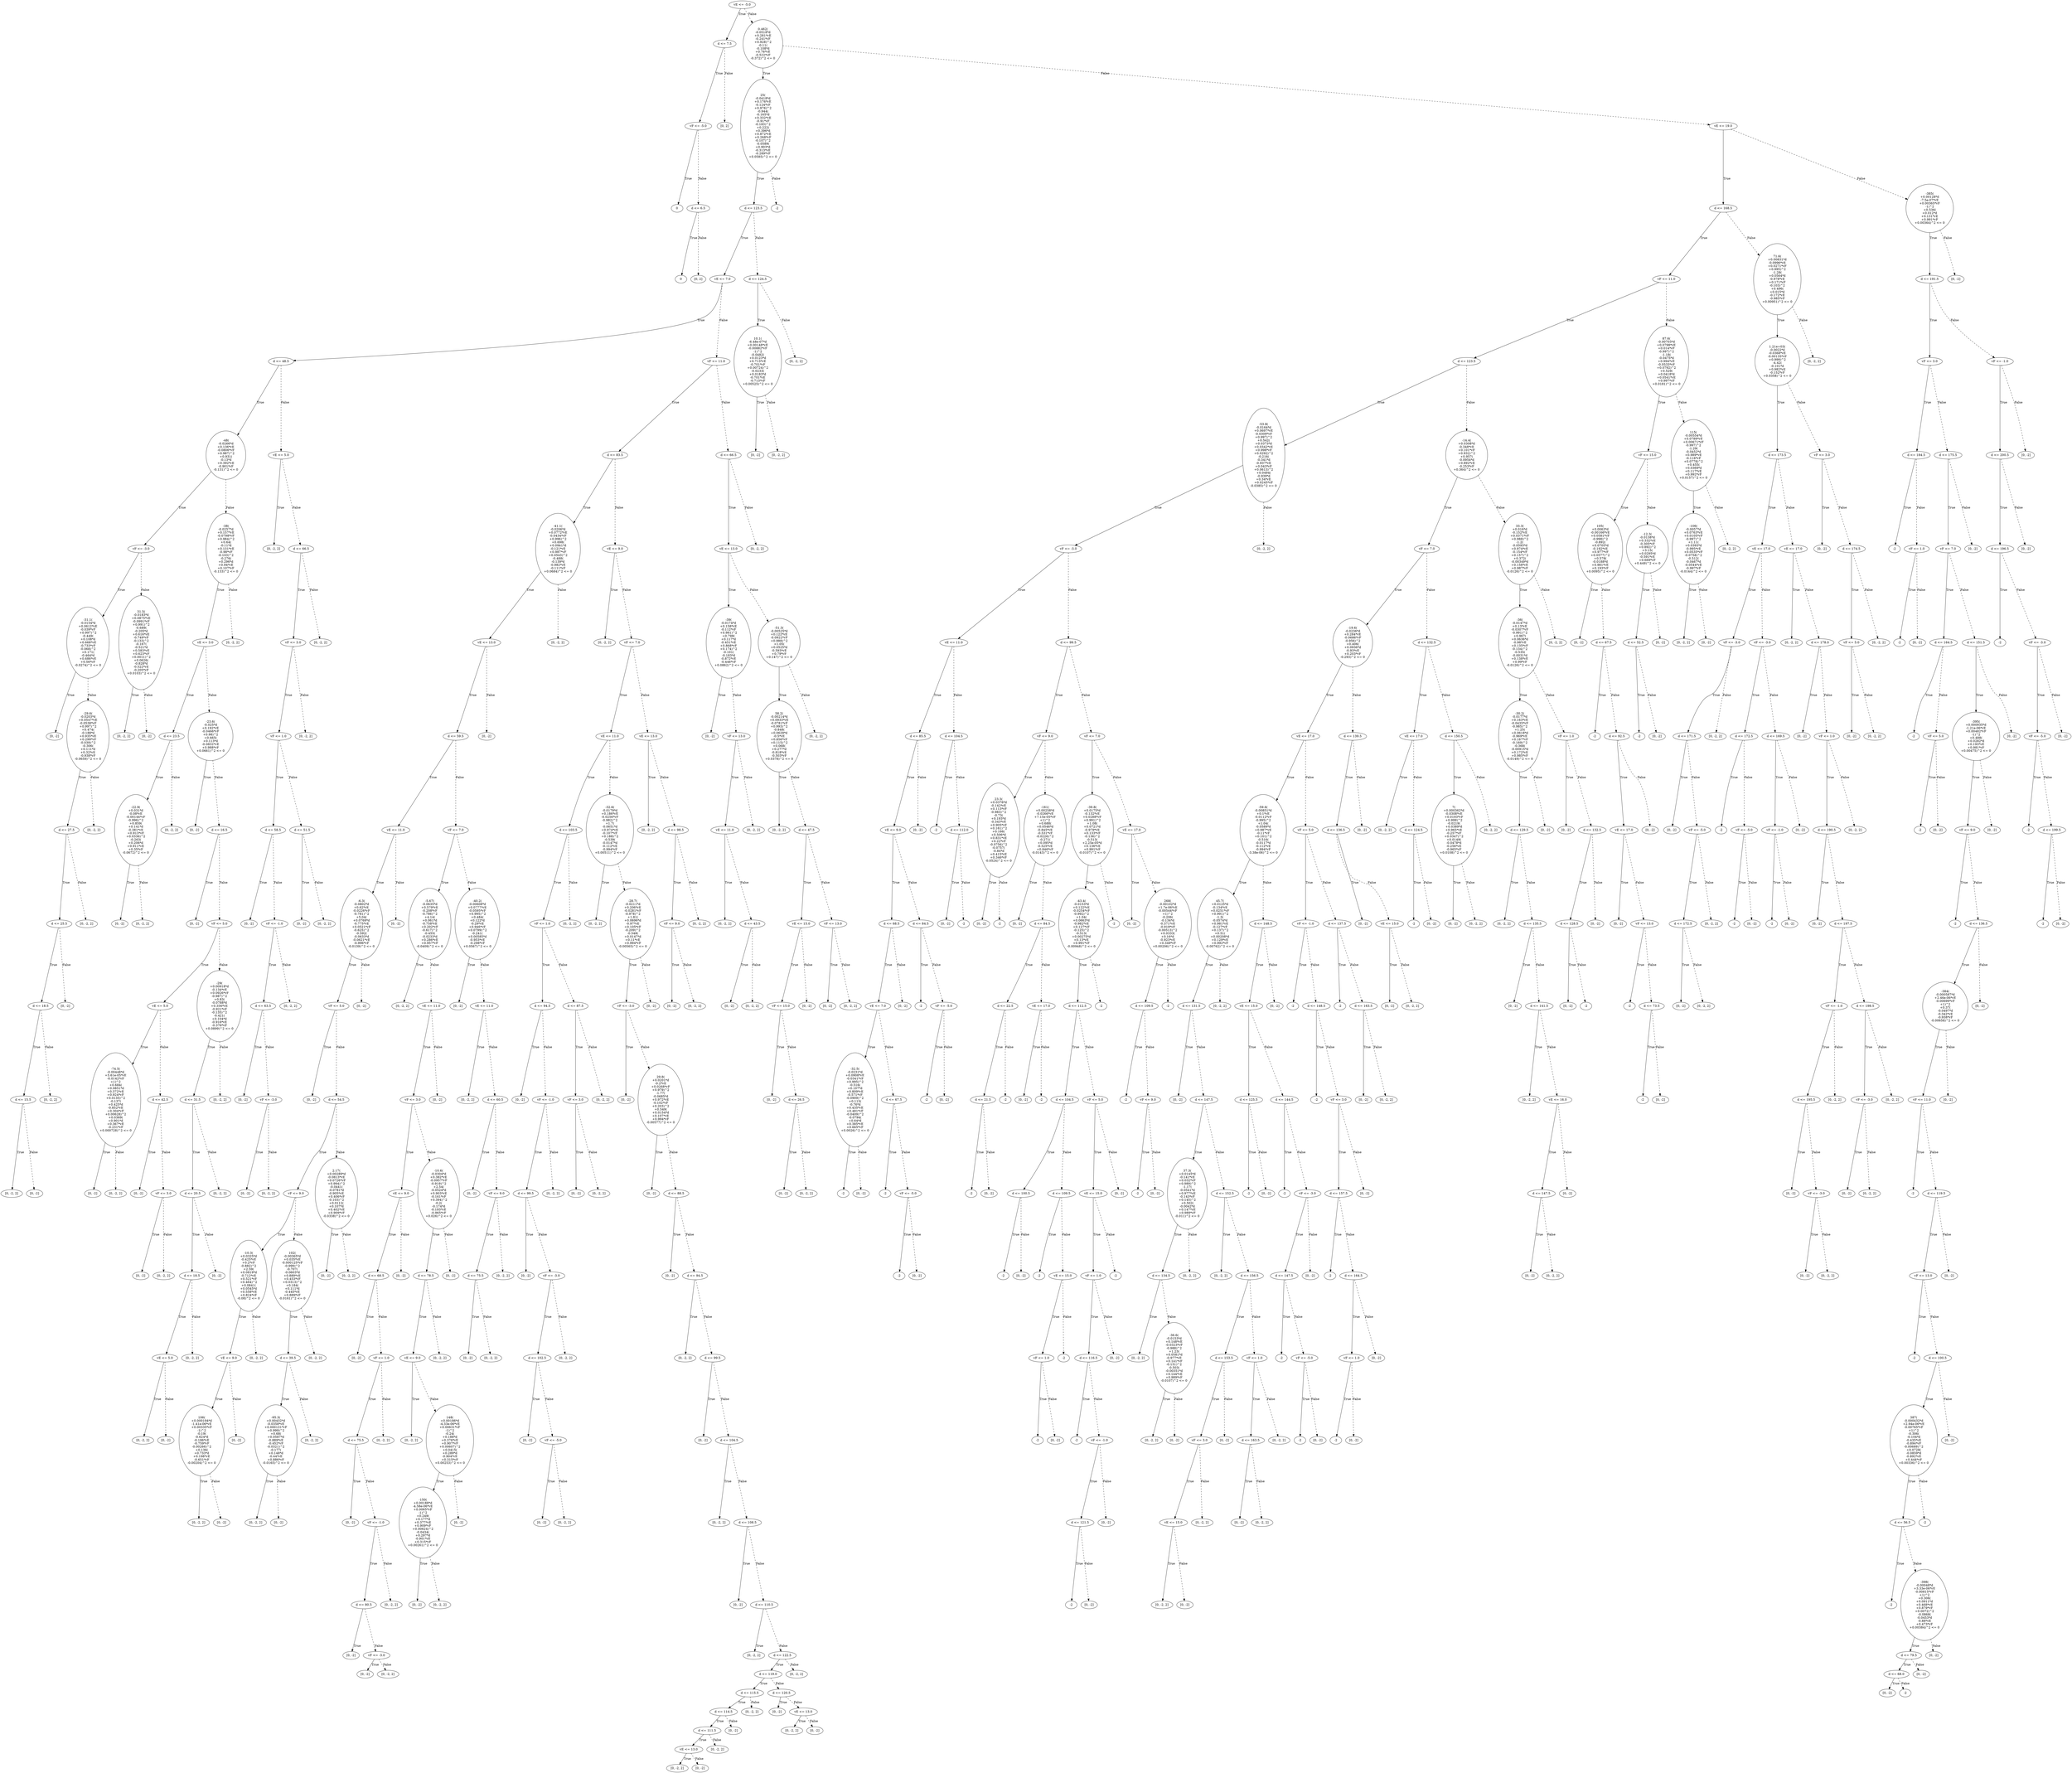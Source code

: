 digraph {
0 [label="vE <= -5.0"];
1 [label="d <= 7.5"];
2 [label="vF <= -5.0"];
3 [label="0"];
2 -> 3 [label="True"];
4 [label="d <= 6.5"];
5 [label="0"];
4 -> 5 [label="True"];
6 [label="[0, 2]"];
4 -> 6 [style="dashed", label="False"];
2 -> 4 [style="dashed", label="False"];
1 -> 2 [label="True"];
7 [label="[0, 2]"];
1 -> 7 [style="dashed", label="False"];
0 -> 1 [label="True"];
8 [label="0.462(\n-0.0518*d\n+0.281*vE\n-0.241*vF\n+0.928)^2\n-0.11(\n-0.108*d\n+0.76*vE\n-0.522*vF\n-0.372)^2 <= 0"];
9 [label="25(\n-0.0418*d\n+0.176*vE\n-0.124*vF\n+0.976)^2\n-0.944(\n-0.165*d\n+0.332*vE\n-0.91*vF\n-0.183)^2\n+0.222(\n+0.396*d\n+0.872*vE\n+0.268*vF\n-0.107)^2\n-0.0589(\n+0.903*d\n-0.313*vE\n-0.289*vF\n+0.0585)^2 <= 0"];
10 [label="d <= 123.5"];
11 [label="vE <= 7.0"];
12 [label="d <= 48.5"];
13 [label="-48(\n-0.0266*d\n+0.136*vE\n-0.0806*vF\n+0.987)^2\n+0.931(\n-0.13*d\n+0.392*vE\n-0.901*vF\n-0.131)^2 <= 0"];
14 [label="vF <= -3.0"];
15 [label="-31.1(\n-0.0154*d\n+0.0612*vE\n-0.039*vF\n+0.997)^2\n-0.449(\n+0.108*d\n+0.668*vE\n-0.733*vF\n-0.068)^2\n+0.171(\n-0.464*d\n+0.686*vE\n+0.56*vF\n-0.0274)^2 <= 0"];
16 [label="[0, -2]"];
15 -> 16 [label="True"];
17 [label="-29.6(\n-0.0203*d\n+0.0547*vE\n-0.0538*vF\n+0.997)^2\n+0.474(\n-0.188*d\n+0.935*vE\n+0.299*vF\n-0.039)^2\n-0.306(\n+0.111*d\n+0.32*vE\n-0.938*vF\n-0.0659)^2 <= 0"];
18 [label="d <= 27.5"];
19 [label="d <= 25.5"];
20 [label="d <= 18.5"];
21 [label="d <= 15.5"];
22 [label="[0, -2, 2]"];
21 -> 22 [label="True"];
23 [label="[0, -2]"];
21 -> 23 [style="dashed", label="False"];
20 -> 21 [label="True"];
24 [label="[0, -2, 2]"];
20 -> 24 [style="dashed", label="False"];
19 -> 20 [label="True"];
25 [label="[0, -2]"];
19 -> 25 [style="dashed", label="False"];
18 -> 19 [label="True"];
26 [label="[0, -2, 2]"];
18 -> 26 [style="dashed", label="False"];
17 -> 18 [label="True"];
27 [label="[0, -2, 2]"];
17 -> 27 [style="dashed", label="False"];
15 -> 17 [style="dashed", label="False"];
14 -> 15 [label="True"];
28 [label="31.5(\n-0.0183*d\n+0.0875*vE\n-0.0991*vF\n+0.991)^2\n-0.689(\n-0.205*d\n+0.616*vE\n-0.749*vF\n-0.133)^2\n-0.167(\n-0.521*d\n+0.583*vE\n+0.623*vF\n+0.0011)^2\n+0.0626(\n-0.828*d\n-0.522*vE\n-0.205*vF\n+0.0103)^2 <= 0"];
29 [label="[0, -2, 2]"];
28 -> 29 [label="True"];
30 [label="[0, -2]"];
28 -> 30 [style="dashed", label="False"];
14 -> 28 [style="dashed", label="False"];
13 -> 14 [label="True"];
31 [label="-38(\n-0.0257*d\n+0.157*vE\n-0.0798*vF\n+0.984)^2\n+0.64(\n-0.11*d\n+0.131*vE\n-0.98*vF\n-0.103)^2\n-0.276(\n+0.296*d\n+0.94*vE\n+0.107*vF\n-0.133)^2 <= 0"];
32 [label="vE <= 3.0"];
33 [label="d <= 23.5"];
34 [label="-22.9(\n+0.031*d\n-0.08*vE\n-0.00144*vF\n-0.996)^2\n+0.859(\n+0.141*d\n-0.381*vE\n+0.913*vF\n+0.0336)^2\n-0.263(\n+0.206*d\n+0.911*vE\n+0.35*vF\n-0.0672)^2 <= 0"];
35 [label="[0, -2]"];
34 -> 35 [label="True"];
36 [label="[0, -2, 2]"];
34 -> 36 [style="dashed", label="False"];
33 -> 34 [label="True"];
37 [label="[0, -2, 2]"];
33 -> 37 [style="dashed", label="False"];
32 -> 33 [label="True"];
38 [label="-23.6(\n-0.025*d\n+0.192*vE\n-0.0466*vF\n+0.98)^2\n+0.665(\n+0.113*d\n-0.0832*vE\n+0.988*vF\n+0.0661)^2 <= 0"];
39 [label="[0, -2]"];
38 -> 39 [label="True"];
40 [label="d <= 16.5"];
41 [label="[0, -2]"];
40 -> 41 [label="True"];
42 [label="vF <= 5.0"];
43 [label="vE <= 5.0"];
44 [label="-74.5(\n-0.00448*d\n+5.61e-05*vE\n-0.0142*vF\n+1)^2\n+0.684(\n+0.0851*d\n+0.372*vE\n+0.924*vF\n+0.0135)^2\n-0.137(\n+0.425*d\n-0.852*vE\n+0.304*vF\n+0.00628)^2\n+0.0369(\n+0.901*d\n+0.367*vE\n-0.231*vF\n+0.000728)^2 <= 0"];
45 [label="[0, -2]"];
44 -> 45 [label="True"];
46 [label="[0, -2, 2]"];
44 -> 46 [style="dashed", label="False"];
43 -> 44 [label="True"];
47 [label="d <= 42.5"];
48 [label="[0, -2]"];
47 -> 48 [label="True"];
49 [label="vF <= 3.0"];
50 [label="[0, -2]"];
49 -> 50 [label="True"];
51 [label="[0, -2, 2]"];
49 -> 51 [style="dashed", label="False"];
47 -> 49 [style="dashed", label="False"];
43 -> 47 [style="dashed", label="False"];
42 -> 43 [label="True"];
52 [label="-29(\n+0.00918*d\n-0.134*vE\n+0.0926*vF\n-0.987)^2\n+0.83(\n-0.0788*d\n+0.356*vE\n-0.921*vF\n-0.135)^2\n-0.421(\n+0.104*d\n-0.916*vE\n-0.376*vF\n+0.0899)^2 <= 0"];
53 [label="d <= 31.5"];
54 [label="d <= 20.5"];
55 [label="d <= 18.5"];
56 [label="vE <= 5.0"];
57 [label="[0, -2, 2]"];
56 -> 57 [label="True"];
58 [label="[0, -2]"];
56 -> 58 [style="dashed", label="False"];
55 -> 56 [label="True"];
59 [label="[0, -2, 2]"];
55 -> 59 [style="dashed", label="False"];
54 -> 55 [label="True"];
60 [label="[0, -2]"];
54 -> 60 [style="dashed", label="False"];
53 -> 54 [label="True"];
61 [label="[0, -2, 2]"];
53 -> 61 [style="dashed", label="False"];
52 -> 53 [label="True"];
62 [label="[0, -2, 2]"];
52 -> 62 [style="dashed", label="False"];
42 -> 52 [style="dashed", label="False"];
40 -> 42 [style="dashed", label="False"];
38 -> 40 [style="dashed", label="False"];
32 -> 38 [style="dashed", label="False"];
31 -> 32 [label="True"];
63 [label="[0, -2, 2]"];
31 -> 63 [style="dashed", label="False"];
13 -> 31 [style="dashed", label="False"];
12 -> 13 [label="True"];
64 [label="vE <= 5.0"];
65 [label="[0, -2, 2]"];
64 -> 65 [label="True"];
66 [label="d <= 66.5"];
67 [label="vF <= 3.0"];
68 [label="vF <= 1.0"];
69 [label="d <= 58.5"];
70 [label="[0, -2]"];
69 -> 70 [label="True"];
71 [label="vF <= -1.0"];
72 [label="d <= 63.5"];
73 [label="[0, -2]"];
72 -> 73 [label="True"];
74 [label="vF <= -3.0"];
75 [label="[0, -2]"];
74 -> 75 [label="True"];
76 [label="[0, -2, 2]"];
74 -> 76 [style="dashed", label="False"];
72 -> 74 [style="dashed", label="False"];
71 -> 72 [label="True"];
77 [label="[0, -2, 2]"];
71 -> 77 [style="dashed", label="False"];
69 -> 71 [style="dashed", label="False"];
68 -> 69 [label="True"];
78 [label="d <= 51.5"];
79 [label="[0, -2]"];
78 -> 79 [label="True"];
80 [label="[0, -2, 2]"];
78 -> 80 [style="dashed", label="False"];
68 -> 78 [style="dashed", label="False"];
67 -> 68 [label="True"];
81 [label="[0, -2, 2]"];
67 -> 81 [style="dashed", label="False"];
66 -> 67 [label="True"];
82 [label="[0, -2, 2]"];
66 -> 82 [style="dashed", label="False"];
64 -> 66 [style="dashed", label="False"];
12 -> 64 [style="dashed", label="False"];
11 -> 12 [label="True"];
83 [label="vF <= 11.0"];
84 [label="d <= 83.5"];
85 [label="-41.1(\n-0.0206*d\n+0.0772*vE\n-0.0434*vF\n+0.996)^2\n+0.698(\n+0.0941*d\n-0.121*vE\n+0.987*vF\n+0.0543)^2\n-0.488(\n-0.139*d\n-0.982*vE\n-0.111*vF\n+0.0684)^2 <= 0"];
86 [label="vE <= 13.0"];
87 [label="d <= 59.5"];
88 [label="vE <= 11.0"];
89 [label="-6.3(\n-0.0802*d\n+0.62*vE\n-0.0226*vF\n-0.781)^2\n+5.04(\n+0.0769*d\n-0.775*vE\n+0.0521*vF\n-0.625)^2\n-0.592(\n-0.0633*d\n-0.0621*vE\n-0.996*vF\n-0.0139)^2 <= 0"];
90 [label="vF <= 5.0"];
91 [label="[0, -2]"];
90 -> 91 [label="True"];
92 [label="d <= 54.5"];
93 [label="vF <= 9.0"];
94 [label="-10.3(\n+0.0325*d\n-0.425*vE\n+0.2*vF\n-0.882)^2\n+2.59(\n+0.0819*d\n-0.712*vE\n+0.521*vF\n+0.464)^2\n+0.0841(\n+0.0545*d\n+0.558*vE\n+0.824*vF\n-0.08)^2 <= 0"];
95 [label="vE <= 9.0"];
96 [label="106(\n+0.000194*d\n-1.41e-06*vE\n+0.00335*vF\n-1)^2\n-0.19(\n-0.624*d\n-0.186*vE\n-0.759*vF\n-0.00266)^2\n+0.136(\n+0.733*d\n+0.198*vE\n-0.651*vF\n-0.00204)^2 <= 0"];
97 [label="[0, -2, 2]"];
96 -> 97 [label="True"];
98 [label="[0, -2]"];
96 -> 98 [style="dashed", label="False"];
95 -> 96 [label="True"];
99 [label="[0, -2]"];
95 -> 99 [style="dashed", label="False"];
94 -> 95 [label="True"];
100 [label="[0, -2, 2]"];
94 -> 100 [style="dashed", label="False"];
93 -> 94 [label="True"];
101 [label="102(\n-0.00365*d\n+0.035*vE\n-0.000125*vF\n-0.999)^2\n-0.707(\n-0.0603*d\n+0.889*vE\n+0.453*vF\n+0.0313)^2\n+0.184(\n+0.111*d\n-0.445*vE\n+0.889*vF\n-0.0161)^2 <= 0"];
102 [label="d <= 39.5"];
103 [label="-95.3(\n+0.00432*d\n-0.0358*vE\n+0.000131*vF\n+0.999)^2\n+0.68(\n+0.0587*d\n-0.889*vE\n-0.452*vF\n-0.0321)^2\n-0.177(\n+0.148*d\n-0.44*vE\n+0.886*vF\n-0.0165)^2 <= 0"];
104 [label="[0, -2, 2]"];
103 -> 104 [label="True"];
105 [label="[0, -2]"];
103 -> 105 [style="dashed", label="False"];
102 -> 103 [label="True"];
106 [label="[0, -2, 2]"];
102 -> 106 [style="dashed", label="False"];
101 -> 102 [label="True"];
107 [label="[0, -2, 2]"];
101 -> 107 [style="dashed", label="False"];
93 -> 101 [style="dashed", label="False"];
92 -> 93 [label="True"];
108 [label="2.17(\n+0.00289*d\n-0.0813*vE\n+0.0726*vF\n+0.994)^2\n-0.0441(\n-0.0781*d\n-0.905*vE\n+0.406*vF\n-0.103)^2\n+0.0112(\n+0.107*d\n+0.402*vE\n+0.909*vF\n-0.0338)^2 <= 0"];
109 [label="[0, -2]"];
108 -> 109 [label="True"];
110 [label="[0, -2, 2]"];
108 -> 110 [style="dashed", label="False"];
92 -> 108 [style="dashed", label="False"];
90 -> 92 [style="dashed", label="False"];
89 -> 90 [label="True"];
111 [label="[0, -2]"];
89 -> 111 [style="dashed", label="False"];
88 -> 89 [label="True"];
112 [label="[0, -2]"];
88 -> 112 [style="dashed", label="False"];
87 -> 88 [label="True"];
113 [label="vF <= 7.0"];
114 [label="-5.67(\n-0.0635*d\n+0.579*vE\n-0.208*vF\n-0.786)^2\n+4.14(\n+0.061*d\n-0.758*vE\n+0.202*vF\n-0.617)^2\n-0.455(\n-0.0233*d\n+0.286*vE\n+0.957*vF\n-0.0409)^2 <= 0"];
115 [label="[0, -2, 2]"];
114 -> 115 [label="True"];
116 [label="vE <= 11.0"];
117 [label="vF <= 3.0"];
118 [label="vE <= 9.0"];
119 [label="d <= 68.5"];
120 [label="[0, -2]"];
119 -> 120 [label="True"];
121 [label="vF <= 1.0"];
122 [label="d <= 75.5"];
123 [label="[0, -2]"];
122 -> 123 [label="True"];
124 [label="vF <= -1.0"];
125 [label="d <= 80.5"];
126 [label="[0, -2]"];
125 -> 126 [label="True"];
127 [label="vF <= -3.0"];
128 [label="[0, -2]"];
127 -> 128 [label="True"];
129 [label="[0, -2, 2]"];
127 -> 129 [style="dashed", label="False"];
125 -> 127 [style="dashed", label="False"];
124 -> 125 [label="True"];
130 [label="[0, -2, 2]"];
124 -> 130 [style="dashed", label="False"];
122 -> 124 [style="dashed", label="False"];
121 -> 122 [label="True"];
131 [label="[0, -2, 2]"];
121 -> 131 [style="dashed", label="False"];
119 -> 121 [style="dashed", label="False"];
118 -> 119 [label="True"];
132 [label="[0, -2]"];
118 -> 132 [style="dashed", label="False"];
117 -> 118 [label="True"];
133 [label="-10.6(\n-0.0304*d\n+0.382*vE\n-0.0957*vF\n-0.919)^2\n+2.54(\n-0.0524*d\n+0.903*vE\n-0.161*vF\n+0.394)^2\n-0.2(\n-0.174*d\n-0.193*vE\n-0.965*vF\n+0.026)^2 <= 0"];
134 [label="d <= 78.5"];
135 [label="vE <= 9.0"];
136 [label="[0, -2, 2]"];
135 -> 136 [label="True"];
137 [label="148(\n+0.00186*d\n-4.33e-06*vE\n+0.00631*vF\n-1)^2\n-0.24(\n+0.188*d\n+0.376*vE\n+0.907*vF\n+0.00607)^2\n+0.0415(\n+0.289*d\n-0.904*vE\n+0.315*vF\n+0.00253)^2 <= 0"];
138 [label="-150(\n+0.00188*d\n-4.58e-06*vE\n+0.0065*vF\n-1)^2\n+0.249(\n+0.177*d\n+0.377*vE\n+0.909*vF\n+0.00624)^2\n-0.0434(\n+0.297*d\n-0.901*vE\n+0.315*vF\n+0.00261)^2 <= 0"];
139 [label="[0, -2]"];
138 -> 139 [label="True"];
140 [label="[0, -2, 2]"];
138 -> 140 [style="dashed", label="False"];
137 -> 138 [label="True"];
141 [label="[0, -2]"];
137 -> 141 [style="dashed", label="False"];
135 -> 137 [style="dashed", label="False"];
134 -> 135 [label="True"];
142 [label="[0, -2, 2]"];
134 -> 142 [style="dashed", label="False"];
133 -> 134 [label="True"];
143 [label="[0, -2]"];
133 -> 143 [style="dashed", label="False"];
117 -> 133 [style="dashed", label="False"];
116 -> 117 [label="True"];
144 [label="[0, -2]"];
116 -> 144 [style="dashed", label="False"];
114 -> 116 [style="dashed", label="False"];
113 -> 114 [label="True"];
145 [label="-40.2(\n-0.00608*d\n+0.0777*vE\n-0.0595*vF\n+0.995)^2\n+0.484(\n+0.122*d\n-0.29*vE\n+0.946*vF\n+0.0799)^2\n-0.241(\n+0.00585*d\n-0.953*vE\n-0.298*vF\n+0.0567)^2 <= 0"];
146 [label="[0, -2]"];
145 -> 146 [label="True"];
147 [label="vE <= 11.0"];
148 [label="[0, -2, 2]"];
147 -> 148 [label="True"];
149 [label="d <= 60.5"];
150 [label="[0, -2]"];
149 -> 150 [label="True"];
151 [label="vF <= 9.0"];
152 [label="d <= 75.5"];
153 [label="[0, -2]"];
152 -> 153 [label="True"];
154 [label="[0, -2, 2]"];
152 -> 154 [style="dashed", label="False"];
151 -> 152 [label="True"];
155 [label="[0, -2, 2]"];
151 -> 155 [style="dashed", label="False"];
149 -> 151 [style="dashed", label="False"];
147 -> 149 [style="dashed", label="False"];
145 -> 147 [style="dashed", label="False"];
113 -> 145 [style="dashed", label="False"];
87 -> 113 [style="dashed", label="False"];
86 -> 87 [label="True"];
156 [label="[0, -2]"];
86 -> 156 [style="dashed", label="False"];
85 -> 86 [label="True"];
157 [label="[0, -2, 2]"];
85 -> 157 [style="dashed", label="False"];
84 -> 85 [label="True"];
158 [label="vE <= 9.0"];
159 [label="[0, -2, 2]"];
158 -> 159 [label="True"];
160 [label="vF <= 7.0"];
161 [label="vE <= 11.0"];
162 [label="d <= 103.5"];
163 [label="vF <= 1.0"];
164 [label="d <= 94.5"];
165 [label="[0, -2]"];
164 -> 165 [label="True"];
166 [label="vF <= -1.0"];
167 [label="d <= 99.5"];
168 [label="[0, -2]"];
167 -> 168 [label="True"];
169 [label="vF <= -3.0"];
170 [label="d <= 102.5"];
171 [label="[0, -2]"];
170 -> 171 [label="True"];
172 [label="vF <= -5.0"];
173 [label="[0, -2]"];
172 -> 173 [label="True"];
174 [label="[0, -2, 2]"];
172 -> 174 [style="dashed", label="False"];
170 -> 172 [style="dashed", label="False"];
169 -> 170 [label="True"];
175 [label="[0, -2, 2]"];
169 -> 175 [style="dashed", label="False"];
167 -> 169 [style="dashed", label="False"];
166 -> 167 [label="True"];
176 [label="[0, -2, 2]"];
166 -> 176 [style="dashed", label="False"];
164 -> 166 [style="dashed", label="False"];
163 -> 164 [label="True"];
177 [label="d <= 87.5"];
178 [label="vF <= 3.0"];
179 [label="[0, -2]"];
178 -> 179 [label="True"];
180 [label="[0, -2, 2]"];
178 -> 180 [style="dashed", label="False"];
177 -> 178 [label="True"];
181 [label="[0, -2, 2]"];
177 -> 181 [style="dashed", label="False"];
163 -> 177 [style="dashed", label="False"];
162 -> 163 [label="True"];
182 [label="[0, -2, 2]"];
162 -> 182 [style="dashed", label="False"];
161 -> 162 [label="True"];
183 [label="-32.6(\n-0.0179*d\n+0.186*vE\n-0.0256*vF\n-0.982)^2\n+1.7(\n-0.0651*d\n+0.974*vE\n-0.107*vF\n+0.188)^2\n-0.539(\n-0.0147*d\n-0.112*vE\n-0.994*vF\n+0.00511)^2 <= 0"];
184 [label="[0, -2, 2]"];
183 -> 184 [label="True"];
185 [label="-28.7(\n-0.0211*d\n+0.206*vE\n-0.0281*vF\n-0.978)^2\n+1.81(\n+0.0696*d\n-0.97*vE\n+0.105*vF\n-0.209)^2\n-0.548(\n+0.0147*d\n+0.11*vE\n+0.994*vF\n-0.00565)^2 <= 0"];
186 [label="vF <= -3.0"];
187 [label="[0, -2]"];
186 -> 187 [label="True"];
188 [label="29.8(\n+0.0201*d\n-0.2*vE\n+0.0268*vF\n+0.979)^2\n-1.77(\n-0.0685*d\n+0.972*vE\n-0.102*vF\n+0.203)^2\n+0.549(\n+0.0154*d\n+0.107*vE\n+0.994*vF\n-0.00577)^2 <= 0"];
189 [label="[0, -2]"];
188 -> 189 [label="True"];
190 [label="d <= 88.5"];
191 [label="[0, -2]"];
190 -> 191 [label="True"];
192 [label="d <= 94.5"];
193 [label="[0, -2, 2]"];
192 -> 193 [label="True"];
194 [label="d <= 99.5"];
195 [label="[0, -2]"];
194 -> 195 [label="True"];
196 [label="d <= 104.5"];
197 [label="[0, -2, 2]"];
196 -> 197 [label="True"];
198 [label="d <= 108.5"];
199 [label="[0, -2]"];
198 -> 199 [label="True"];
200 [label="d <= 110.5"];
201 [label="[0, -2, 2]"];
200 -> 201 [label="True"];
202 [label="d <= 122.5"];
203 [label="d <= 119.0"];
204 [label="d <= 115.5"];
205 [label="d <= 114.5"];
206 [label="d <= 111.5"];
207 [label="vE <= 13.0"];
208 [label="[0, -2, 2]"];
207 -> 208 [label="True"];
209 [label="[0, -2]"];
207 -> 209 [style="dashed", label="False"];
206 -> 207 [label="True"];
210 [label="[0, -2, 2]"];
206 -> 210 [style="dashed", label="False"];
205 -> 206 [label="True"];
211 [label="[0, -2]"];
205 -> 211 [style="dashed", label="False"];
204 -> 205 [label="True"];
212 [label="[0, -2, 2]"];
204 -> 212 [style="dashed", label="False"];
203 -> 204 [label="True"];
213 [label="d <= 120.5"];
214 [label="[0, -2]"];
213 -> 214 [label="True"];
215 [label="vE <= 13.0"];
216 [label="[0, -2, 2]"];
215 -> 216 [label="True"];
217 [label="[0, -2]"];
215 -> 217 [style="dashed", label="False"];
213 -> 215 [style="dashed", label="False"];
203 -> 213 [style="dashed", label="False"];
202 -> 203 [label="True"];
218 [label="[0, -2, 2]"];
202 -> 218 [style="dashed", label="False"];
200 -> 202 [style="dashed", label="False"];
198 -> 200 [style="dashed", label="False"];
196 -> 198 [style="dashed", label="False"];
194 -> 196 [style="dashed", label="False"];
192 -> 194 [style="dashed", label="False"];
190 -> 192 [style="dashed", label="False"];
188 -> 190 [style="dashed", label="False"];
186 -> 188 [style="dashed", label="False"];
185 -> 186 [label="True"];
219 [label="[0, -2]"];
185 -> 219 [style="dashed", label="False"];
183 -> 185 [style="dashed", label="False"];
161 -> 183 [style="dashed", label="False"];
160 -> 161 [label="True"];
220 [label="vE <= 13.0"];
221 [label="[0, -2, 2]"];
220 -> 221 [label="True"];
222 [label="d <= 98.5"];
223 [label="vF <= 9.0"];
224 [label="[0, -2]"];
223 -> 224 [label="True"];
225 [label="[0, -2, 2]"];
223 -> 225 [style="dashed", label="False"];
222 -> 223 [label="True"];
226 [label="[0, -2, 2]"];
222 -> 226 [style="dashed", label="False"];
220 -> 222 [style="dashed", label="False"];
160 -> 220 [style="dashed", label="False"];
158 -> 160 [style="dashed", label="False"];
84 -> 158 [style="dashed", label="False"];
83 -> 84 [label="True"];
227 [label="d <= 66.5"];
228 [label="vE <= 13.0"];
229 [label="-39(\n-0.0174*d\n+0.158*vE\n-0.112*vF\n+0.981)^2\n+0.798(\n+0.117*d\n-0.451*vE\n+0.868*vF\n+0.174)^2\n-0.101(\n-0.183*d\n-0.872*vE\n-0.446*vF\n+0.0862)^2 <= 0"];
230 [label="[0, -2]"];
229 -> 230 [label="True"];
231 [label="vF <= 13.0"];
232 [label="vE <= 11.0"];
233 [label="[0, -2, 2]"];
232 -> 233 [label="True"];
234 [label="d <= 43.5"];
235 [label="[0, -2]"];
234 -> 235 [label="True"];
236 [label="[0, -2, 2]"];
234 -> 236 [style="dashed", label="False"];
232 -> 234 [style="dashed", label="False"];
231 -> 232 [label="True"];
237 [label="[0, -2, 2]"];
231 -> 237 [style="dashed", label="False"];
229 -> 231 [style="dashed", label="False"];
228 -> 229 [label="True"];
238 [label="-51.3(\n-0.00525*d\n+0.122*vE\n-0.0922*vF\n+0.988)^2\n+1.05(\n+0.0525*d\n-0.593*vE\n+0.79*vF\n+0.147)^2 <= 0"];
239 [label="58.2(\n-0.00214*d\n+0.0933*vE\n-0.0781*vF\n+0.993)^2\n-0.848(\n+0.0629*d\n-0.5*vE\n+0.856*vF\n+0.115)^2\n+0.068(\n+0.277*d\n-0.818*vE\n-0.503*vF\n+0.0378)^2 <= 0"];
240 [label="[0, -2, 2]"];
239 -> 240 [label="True"];
241 [label="d <= 47.5"];
242 [label="vE <= 15.0"];
243 [label="vF <= 15.0"];
244 [label="[0, -2]"];
243 -> 244 [label="True"];
245 [label="d <= 26.5"];
246 [label="[0, -2]"];
245 -> 246 [label="True"];
247 [label="[0, -2, 2]"];
245 -> 247 [style="dashed", label="False"];
243 -> 245 [style="dashed", label="False"];
242 -> 243 [label="True"];
248 [label="[0, -2]"];
242 -> 248 [style="dashed", label="False"];
241 -> 242 [label="True"];
249 [label="vF <= 13.0"];
250 [label="[0, -2]"];
249 -> 250 [label="True"];
251 [label="[0, -2, 2]"];
249 -> 251 [style="dashed", label="False"];
241 -> 249 [style="dashed", label="False"];
239 -> 241 [style="dashed", label="False"];
238 -> 239 [label="True"];
252 [label="[0, -2, 2]"];
238 -> 252 [style="dashed", label="False"];
228 -> 238 [style="dashed", label="False"];
227 -> 228 [label="True"];
253 [label="[0, -2, 2]"];
227 -> 253 [style="dashed", label="False"];
83 -> 227 [style="dashed", label="False"];
11 -> 83 [style="dashed", label="False"];
10 -> 11 [label="True"];
254 [label="d <= 124.5"];
255 [label="10.1(\n-6.48e-07*d\n+0.00148*vE\n-0.00882*vF\n-1)^2\n-0.0482(\n+0.0123*d\n+0.713*vE\n-0.701*vF\n+0.00724)^2\n-0.0233(\n+0.0183*d\n-0.701*vE\n-0.713*vF\n+0.00525)^2 <= 0"];
256 [label="[0, -2]"];
255 -> 256 [label="True"];
257 [label="[0, -2, 2]"];
255 -> 257 [style="dashed", label="False"];
254 -> 255 [label="True"];
258 [label="[0, -2, 2]"];
254 -> 258 [style="dashed", label="False"];
10 -> 254 [style="dashed", label="False"];
9 -> 10 [label="True"];
259 [label="-2"];
9 -> 259 [style="dashed", label="False"];
8 -> 9 [label="True"];
260 [label="vE <= 19.0"];
261 [label="d <= 168.5"];
262 [label="vF <= 11.0"];
263 [label="d <= 123.5"];
264 [label="-53.8(\n-0.0164*d\n+0.0697*vE\n-0.0309*vF\n+0.997)^2\n+0.542(\n+0.0373*d\n+0.0342*vE\n+0.998*vF\n+0.0292)^2\n-0.216(\n-0.341*d\n-0.937*vE\n+0.043*vF\n+0.0613)^2\n+0.0494(\n-0.939*d\n+0.34*vE\n+0.0245*vF\n-0.0385)^2 <= 0"];
265 [label="vF <= -3.0"];
266 [label="vE <= 11.0"];
267 [label="d <= 85.5"];
268 [label="vE <= 9.0"];
269 [label="d <= 68.5"];
270 [label="vE <= 7.0"];
271 [label="-32.5(\n-0.0231*d\n+0.0908*vE\n-0.0341*vF\n+0.995)^2\n-0.516(\n+0.107*d\n+0.809*vE\n-0.571*vF\n-0.0909)^2\n+0.115(\n-0.76*d\n+0.435*vE\n+0.481*vF\n-0.0409)^2\n-0.0794(\n+0.64*d\n+0.385*vE\n+0.665*vF\n+0.0026)^2 <= 0"];
272 [label="-2"];
271 -> 272 [label="True"];
273 [label="[0, -2]"];
271 -> 273 [style="dashed", label="False"];
270 -> 271 [label="True"];
274 [label="d <= 67.5"];
275 [label="-2"];
274 -> 275 [label="True"];
276 [label="vF <= -5.0"];
277 [label="-2"];
276 -> 277 [label="True"];
278 [label="[0, -2]"];
276 -> 278 [style="dashed", label="False"];
274 -> 276 [style="dashed", label="False"];
270 -> 274 [style="dashed", label="False"];
269 -> 270 [label="True"];
279 [label="[0, -2]"];
269 -> 279 [style="dashed", label="False"];
268 -> 269 [label="True"];
280 [label="d <= 84.5"];
281 [label="-2"];
280 -> 281 [label="True"];
282 [label="vF <= -5.0"];
283 [label="-2"];
282 -> 283 [label="True"];
284 [label="[0, -2]"];
282 -> 284 [style="dashed", label="False"];
280 -> 282 [style="dashed", label="False"];
268 -> 280 [style="dashed", label="False"];
267 -> 268 [label="True"];
285 [label="[0, -2]"];
267 -> 285 [style="dashed", label="False"];
266 -> 267 [label="True"];
286 [label="d <= 104.5"];
287 [label="-2"];
286 -> 287 [label="True"];
288 [label="d <= 112.0"];
289 [label="[0, -2]"];
288 -> 289 [label="True"];
290 [label="-2"];
288 -> 290 [style="dashed", label="False"];
286 -> 288 [style="dashed", label="False"];
266 -> 286 [style="dashed", label="False"];
265 -> 266 [label="True"];
291 [label="d <= 99.5"];
292 [label="vF <= 9.0"];
293 [label="23.3(\n+0.0376*d\n-0.142*vE\n+0.113*vF\n-0.983)^2\n-0.73(\n+0.193*d\n-0.343*vE\n+0.905*vF\n+0.161)^2\n+0.166(\n+0.506*d\n+0.831*vE\n+0.22*vF\n-0.0756)^2\n-0.0757(\n-0.84*d\n+0.415*vE\n+0.346*vF\n-0.0524)^2 <= 0"];
294 [label="[0, -2]"];
293 -> 294 [label="True"];
295 [label="-2"];
293 -> 295 [style="dashed", label="False"];
292 -> 293 [label="True"];
296 [label="-161(\n+0.00258*d\n-0.0266*vE\n+7.15e-05*vF\n+1)^2\n+0.688(\n+0.0546*d\n-0.845*vE\n-0.531*vF\n-0.0226)^2\n-0.271(\n+0.095*d\n-0.525*vE\n+0.846*vF\n-0.0143)^2 <= 0"];
297 [label="[0, -2]"];
296 -> 297 [label="True"];
298 [label="d <= 84.5"];
299 [label="d <= 22.5"];
300 [label="d <= 21.5"];
301 [label="-2"];
300 -> 301 [label="True"];
302 [label="[0, -2]"];
300 -> 302 [style="dashed", label="False"];
299 -> 300 [label="True"];
303 [label="-2"];
299 -> 303 [style="dashed", label="False"];
298 -> 299 [label="True"];
304 [label="vE <= 17.0"];
305 [label="[0, -2]"];
304 -> 305 [label="True"];
306 [label="-2"];
304 -> 306 [style="dashed", label="False"];
298 -> 304 [style="dashed", label="False"];
296 -> 298 [style="dashed", label="False"];
292 -> 296 [style="dashed", label="False"];
291 -> 292 [label="True"];
307 [label="vF <= 7.0"];
308 [label="-39.8(\n+0.0175*d\n-0.132*vE\n+0.0288*vF\n+0.991)^2\n+1.08(\n+0.0721*d\n-0.979*vE\n+0.133*vF\n-0.136)^2\n-0.513(\n+2.25e-05*d\n+0.136*vE\n+0.991*vF\n-0.0107)^2 <= 0"];
309 [label="-43.4(\n-0.0153*d\n+0.122*vE\n-0.0254*vF\n-0.992)^2\n+1.04(\n+0.0663*d\n-0.982*vE\n+0.127*vF\n-0.125)^2\n-0.513(\n+0.00275*d\n+0.13*vE\n+0.991*vF\n-0.00948)^2 <= 0"];
310 [label="d <= 112.5"];
311 [label="d <= 104.5"];
312 [label="d <= 100.5"];
313 [label="-2"];
312 -> 313 [label="True"];
314 [label="[0, -2]"];
312 -> 314 [style="dashed", label="False"];
311 -> 312 [label="True"];
315 [label="d <= 109.5"];
316 [label="-2"];
315 -> 316 [label="True"];
317 [label="vE <= 15.0"];
318 [label="vF <= 1.0"];
319 [label="-2"];
318 -> 319 [label="True"];
320 [label="[0, -2]"];
318 -> 320 [style="dashed", label="False"];
317 -> 318 [label="True"];
321 [label="-2"];
317 -> 321 [style="dashed", label="False"];
315 -> 317 [style="dashed", label="False"];
311 -> 315 [style="dashed", label="False"];
310 -> 311 [label="True"];
322 [label="vF <= 5.0"];
323 [label="vE <= 15.0"];
324 [label="vF <= 1.0"];
325 [label="d <= 116.5"];
326 [label="-2"];
325 -> 326 [label="True"];
327 [label="vF <= -1.0"];
328 [label="d <= 121.5"];
329 [label="-2"];
328 -> 329 [label="True"];
330 [label="[0, -2]"];
328 -> 330 [style="dashed", label="False"];
327 -> 328 [label="True"];
331 [label="[0, -2]"];
327 -> 331 [style="dashed", label="False"];
325 -> 327 [style="dashed", label="False"];
324 -> 325 [label="True"];
332 [label="[0, -2]"];
324 -> 332 [style="dashed", label="False"];
323 -> 324 [label="True"];
333 [label="-2"];
323 -> 333 [style="dashed", label="False"];
322 -> 323 [label="True"];
334 [label="[0, -2]"];
322 -> 334 [style="dashed", label="False"];
310 -> 322 [style="dashed", label="False"];
309 -> 310 [label="True"];
335 [label="-2"];
309 -> 335 [style="dashed", label="False"];
308 -> 309 [label="True"];
336 [label="-2"];
308 -> 336 [style="dashed", label="False"];
307 -> 308 [label="True"];
337 [label="vE <= 17.0"];
338 [label="[0, -2]"];
337 -> 338 [label="True"];
339 [label="268(\n-0.00102*d\n+1.7e-06*vE\n-0.00544*vF\n+1)^2\n-0.206(\n-0.134*d\n-0.371*vE\n-0.919*vF\n-0.00513)^2\n+0.0333(\n+0.16*d\n-0.923*vE\n+0.349*vF\n+0.00206)^2 <= 0"];
340 [label="d <= 109.5"];
341 [label="-2"];
340 -> 341 [label="True"];
342 [label="vF <= 9.0"];
343 [label="-2"];
342 -> 343 [label="True"];
344 [label="[0, -2]"];
342 -> 344 [style="dashed", label="False"];
340 -> 342 [style="dashed", label="False"];
339 -> 340 [label="True"];
345 [label="-2"];
339 -> 345 [style="dashed", label="False"];
337 -> 339 [style="dashed", label="False"];
307 -> 337 [style="dashed", label="False"];
291 -> 307 [style="dashed", label="False"];
265 -> 291 [style="dashed", label="False"];
264 -> 265 [label="True"];
346 [label="[0, -2, 2]"];
264 -> 346 [style="dashed", label="False"];
263 -> 264 [label="True"];
347 [label="-14.4(\n+0.0308*d\n-0.348*vE\n+0.101*vF\n+0.932)^2\n+0.957(\n-0.0954*d\n+0.892*vE\n-0.253*vF\n+0.364)^2 <= 0"];
348 [label="vF <= 7.0"];
349 [label="-19.6(\n-0.0236*d\n+0.284*vE\n-0.0686*vF\n-0.956)^2\n+0.406(\n+0.0936*d\n-0.93*vE\n+0.203*vF\n-0.293)^2 <= 0"];
350 [label="vE <= 17.0"];
351 [label="-59.6(\n-0.00851*d\n+0.1*vE\n-0.0112*vF\n-0.995)^2\n+1.04(\n-0.0589*d\n+0.987*vE\n-0.11*vF\n+0.101)^2\n-0.516(\n-0.0117*d\n-0.112*vE\n-0.994*vF\n-3.38e-06)^2 <= 0"];
352 [label="45.7(\n+0.0125*d\n-0.134*vE\n+0.0251*vF\n+0.991)^2\n-1.3(\n-0.0574*d\n+0.981*vE\n-0.127*vF\n+0.137)^2\n+0.51(\n+0.00208*d\n+0.129*vE\n+0.992*vF\n-0.00762)^2 <= 0"];
353 [label="d <= 131.5"];
354 [label="[0, -2]"];
353 -> 354 [label="True"];
355 [label="d <= 147.5"];
356 [label="37.3(\n+0.0145*d\n-0.141*vE\n+0.032*vF\n+0.989)^2\n-1.17(\n-0.0541*d\n+0.977*vE\n-0.143*vF\n+0.145)^2\n+0.502(\n-0.0042*d\n+0.147*vE\n+0.989*vF\n-0.011)^2 <= 0"];
357 [label="d <= 134.5"];
358 [label="[0, -2, 2]"];
357 -> 358 [label="True"];
359 [label="-36.6(\n-0.0153*d\n+0.148*vE\n-0.0323*vF\n-0.988)^2\n+1.23(\n+0.0581*d\n-0.977*vE\n+0.141*vF\n-0.151)^2\n-0.503(\n-0.00351*d\n+0.144*vE\n+0.989*vF\n-0.0107)^2 <= 0"];
360 [label="[0, -2, 2]"];
359 -> 360 [label="True"];
361 [label="[0, -2]"];
359 -> 361 [style="dashed", label="False"];
357 -> 359 [style="dashed", label="False"];
356 -> 357 [label="True"];
362 [label="[0, -2, 2]"];
356 -> 362 [style="dashed", label="False"];
355 -> 356 [label="True"];
363 [label="d <= 152.5"];
364 [label="[0, -2, 2]"];
363 -> 364 [label="True"];
365 [label="d <= 156.5"];
366 [label="d <= 153.5"];
367 [label="vF <= 3.0"];
368 [label="vE <= 15.0"];
369 [label="[0, -2, 2]"];
368 -> 369 [label="True"];
370 [label="[0, -2]"];
368 -> 370 [style="dashed", label="False"];
367 -> 368 [label="True"];
371 [label="[0, -2, 2]"];
367 -> 371 [style="dashed", label="False"];
366 -> 367 [label="True"];
372 [label="[0, -2]"];
366 -> 372 [style="dashed", label="False"];
365 -> 366 [label="True"];
373 [label="vF <= 1.0"];
374 [label="d <= 163.5"];
375 [label="[0, -2]"];
374 -> 375 [label="True"];
376 [label="[0, -2, 2]"];
374 -> 376 [style="dashed", label="False"];
373 -> 374 [label="True"];
377 [label="[0, -2, 2]"];
373 -> 377 [style="dashed", label="False"];
365 -> 373 [style="dashed", label="False"];
363 -> 365 [style="dashed", label="False"];
355 -> 363 [style="dashed", label="False"];
353 -> 355 [style="dashed", label="False"];
352 -> 353 [label="True"];
378 [label="[0, -2, 2]"];
352 -> 378 [style="dashed", label="False"];
351 -> 352 [label="True"];
379 [label="d <= 148.5"];
380 [label="vE <= 15.0"];
381 [label="d <= 125.5"];
382 [label="-2"];
381 -> 382 [label="True"];
383 [label="[0, -2]"];
381 -> 383 [style="dashed", label="False"];
380 -> 381 [label="True"];
384 [label="d <= 144.5"];
385 [label="-2"];
384 -> 385 [label="True"];
386 [label="vF <= -3.0"];
387 [label="d <= 147.5"];
388 [label="-2"];
387 -> 388 [label="True"];
389 [label="vF <= -5.0"];
390 [label="-2"];
389 -> 390 [label="True"];
391 [label="[0, -2]"];
389 -> 391 [style="dashed", label="False"];
387 -> 389 [style="dashed", label="False"];
386 -> 387 [label="True"];
392 [label="[0, -2]"];
386 -> 392 [style="dashed", label="False"];
384 -> 386 [style="dashed", label="False"];
380 -> 384 [style="dashed", label="False"];
379 -> 380 [label="True"];
393 [label="[0, -2]"];
379 -> 393 [style="dashed", label="False"];
351 -> 379 [style="dashed", label="False"];
350 -> 351 [label="True"];
394 [label="vF <= 5.0"];
395 [label="vF <= -1.0"];
396 [label="-2"];
395 -> 396 [label="True"];
397 [label="d <= 148.5"];
398 [label="-2"];
397 -> 398 [label="True"];
399 [label="vF <= 3.0"];
400 [label="d <= 157.5"];
401 [label="-2"];
400 -> 401 [label="True"];
402 [label="d <= 164.5"];
403 [label="vF <= 1.0"];
404 [label="-2"];
403 -> 404 [label="True"];
405 [label="[0, -2]"];
403 -> 405 [style="dashed", label="False"];
402 -> 403 [label="True"];
406 [label="[0, -2]"];
402 -> 406 [style="dashed", label="False"];
400 -> 402 [style="dashed", label="False"];
399 -> 400 [label="True"];
407 [label="[0, -2]"];
399 -> 407 [style="dashed", label="False"];
397 -> 399 [style="dashed", label="False"];
395 -> 397 [style="dashed", label="False"];
394 -> 395 [label="True"];
408 [label="d <= 137.5"];
409 [label="-2"];
408 -> 409 [label="True"];
410 [label="d <= 163.5"];
411 [label="[0, -2]"];
410 -> 411 [label="True"];
412 [label="[0, -2, 2]"];
410 -> 412 [style="dashed", label="False"];
408 -> 410 [style="dashed", label="False"];
394 -> 408 [style="dashed", label="False"];
350 -> 394 [style="dashed", label="False"];
349 -> 350 [label="True"];
413 [label="d <= 139.5"];
414 [label="d <= 136.5"];
415 [label="[0, -2]"];
414 -> 415 [label="True"];
416 [label="vE <= 15.0"];
417 [label="[0, -2]"];
416 -> 417 [label="True"];
418 [label="[0, -2, 2]"];
416 -> 418 [style="dashed", label="False"];
414 -> 416 [style="dashed", label="False"];
413 -> 414 [label="True"];
419 [label="[0, -2]"];
413 -> 419 [style="dashed", label="False"];
349 -> 413 [style="dashed", label="False"];
348 -> 349 [label="True"];
420 [label="d <= 132.5"];
421 [label="vE <= 17.0"];
422 [label="[0, -2, 2]"];
421 -> 422 [label="True"];
423 [label="d <= 124.5"];
424 [label="-2"];
423 -> 424 [label="True"];
425 [label="[0, -2]"];
423 -> 425 [style="dashed", label="False"];
421 -> 423 [style="dashed", label="False"];
420 -> 421 [label="True"];
426 [label="d <= 150.5"];
427 [label="7(\n+0.000362*d\n-0.0308*vE\n+0.0193*vF\n+0.999)^2\n-0.0219(\n+0.0389*d\n+0.965*vE\n-0.257*vF\n+0.0347)^2\n+0.0149(\n-0.0478*d\n-0.256*vE\n-0.965*vF\n+0.0108)^2 <= 0"];
428 [label="[0, -2]"];
427 -> 428 [label="True"];
429 [label="[0, -2, 2]"];
427 -> 429 [style="dashed", label="False"];
426 -> 427 [label="True"];
430 [label="[0, -2, 2]"];
426 -> 430 [style="dashed", label="False"];
420 -> 426 [style="dashed", label="False"];
348 -> 420 [style="dashed", label="False"];
347 -> 348 [label="True"];
431 [label="33.3(\n+0.016*d\n-0.152*vE\n+0.0371*vF\n+0.988)^2\n-1.2(\n-0.0593*d\n+0.974*vE\n-0.154*vF\n+0.157)^2\n+0.372(\n-0.00349*d\n+0.158*vE\n+0.987*vF\n-0.0126)^2 <= 0"];
432 [label="-36(\n-0.0147*d\n+0.13*vE\n-0.0307*vF\n-0.991)^2\n+0.967(\n+0.0636*d\n-0.98*vE\n+0.135*vF\n-0.134)^2\n-0.535(\n-0.0031*d\n+0.138*vE\n+0.99*vF\n-0.0126)^2 <= 0"];
433 [label="-30.2(\n-0.0177*d\n+0.163*vE\n-0.0435*vF\n-0.985)^2\n+1.25(\n+0.0618*d\n-0.969*vE\n+0.167*vF\n-0.169)^2\n-0.368(\n-0.00915*d\n+0.172*vE\n+0.985*vF\n-0.0149)^2 <= 0"];
434 [label="d <= 129.5"];
435 [label="[0, -2, 2]"];
434 -> 435 [label="True"];
436 [label="d <= 135.5"];
437 [label="[0, -2]"];
436 -> 437 [label="True"];
438 [label="d <= 141.5"];
439 [label="[0, -2, 2]"];
438 -> 439 [label="True"];
440 [label="vE <= 16.0"];
441 [label="d <= 147.5"];
442 [label="[0, -2]"];
441 -> 442 [label="True"];
443 [label="[0, -2, 2]"];
441 -> 443 [style="dashed", label="False"];
440 -> 441 [label="True"];
444 [label="[0, -2]"];
440 -> 444 [style="dashed", label="False"];
438 -> 440 [style="dashed", label="False"];
436 -> 438 [style="dashed", label="False"];
434 -> 436 [style="dashed", label="False"];
433 -> 434 [label="True"];
445 [label="[0, -2]"];
433 -> 445 [style="dashed", label="False"];
432 -> 433 [label="True"];
446 [label="vF <= 1.0"];
447 [label="[0, -2]"];
446 -> 447 [label="True"];
448 [label="d <= 132.5"];
449 [label="d <= 128.5"];
450 [label="[0, -2]"];
449 -> 450 [label="True"];
451 [label="-2"];
449 -> 451 [style="dashed", label="False"];
448 -> 449 [label="True"];
452 [label="[0, -2]"];
448 -> 452 [style="dashed", label="False"];
446 -> 448 [style="dashed", label="False"];
432 -> 446 [style="dashed", label="False"];
431 -> 432 [label="True"];
453 [label="[0, -2, 2]"];
431 -> 453 [style="dashed", label="False"];
347 -> 431 [style="dashed", label="False"];
263 -> 347 [style="dashed", label="False"];
262 -> 263 [label="True"];
454 [label="87.6(\n-0.00703*d\n+0.0798*vE\n+0.014*vF\n-0.997)^2\n-1.18(\n-0.0475*d\n+0.994*vE\n-0.0533*vF\n+0.0792)^2\n+0.529(\n+0.0418*d\n+0.0541*vE\n+0.997*vF\n+0.0181)^2 <= 0"];
455 [label="vF <= 15.0"];
456 [label="105(\n+0.0063*d\n-0.00166*vE\n+0.0581*vF\n-0.998)^2\n-0.892(\n+0.0705*d\n-0.192*vE\n+0.977*vF\n+0.0577)^2\n+0.578(\n-0.0188*d\n+0.981*vE\n+0.193*vF\n+0.0095)^2 <= 0"];
457 [label="[0, -2]"];
456 -> 457 [label="True"];
458 [label="d <= 67.5"];
459 [label="-2"];
458 -> 459 [label="True"];
460 [label="d <= 92.5"];
461 [label="vE <= 17.0"];
462 [label="[0, -2]"];
461 -> 462 [label="True"];
463 [label="vF <= 13.0"];
464 [label="-2"];
463 -> 464 [label="True"];
465 [label="d <= 73.5"];
466 [label="-2"];
465 -> 466 [label="True"];
467 [label="[0, -2]"];
465 -> 467 [style="dashed", label="False"];
463 -> 465 [style="dashed", label="False"];
461 -> 463 [style="dashed", label="False"];
460 -> 461 [label="True"];
468 [label="[0, -2]"];
460 -> 468 [style="dashed", label="False"];
458 -> 460 [style="dashed", label="False"];
456 -> 458 [style="dashed", label="False"];
455 -> 456 [label="True"];
469 [label="-12.3(\n-0.0138*d\n+0.332*vE\n-0.305*vF\n+0.892)^2\n+3.15(\n+0.0295*d\n-0.591*vE\n+0.669*vF\n+0.449)^2 <= 0"];
470 [label="d <= 52.5"];
471 [label="-2"];
470 -> 471 [label="True"];
472 [label="[0, -2]"];
470 -> 472 [style="dashed", label="False"];
469 -> 470 [label="True"];
473 [label="[0, -2]"];
469 -> 473 [style="dashed", label="False"];
455 -> 469 [style="dashed", label="False"];
454 -> 455 [label="True"];
474 [label="115(\n-0.00554*d\n+0.0789*vE\n+0.00671*vF\n-0.997)^2\n-1.29(\n-0.0452*d\n+0.989*vE\n-0.116*vF\n+0.0778)^2\n+0.455(\n+0.0369*d\n+0.117*vE\n+0.992*vF\n+0.0157)^2 <= 0"];
475 [label="-106(\n-0.0057*d\n+0.0763*vE\n+0.0105*vF\n-0.997)^2\n+1.11(\n+0.0393*d\n-0.995*vE\n+0.0535*vF\n-0.0758)^2\n-0.512(\n-0.0467*d\n-0.0544*vE\n-0.997*vF\n-0.0144)^2 <= 0"];
476 [label="[0, -2, 2]"];
475 -> 476 [label="True"];
477 [label="[0, -2]"];
475 -> 477 [style="dashed", label="False"];
474 -> 475 [label="True"];
478 [label="[0, -2, 2]"];
474 -> 478 [style="dashed", label="False"];
454 -> 474 [style="dashed", label="False"];
262 -> 454 [style="dashed", label="False"];
261 -> 262 [label="True"];
479 [label="71.6(\n+0.00831*d\n-0.0996*vE\n+0.0271*vF\n+0.995)^2\n-1.28(\n+0.0564*d\n-0.978*vE\n+0.171*vF\n-0.103)^2\n+0.496(\n+0.015*d\n-0.172*vE\n-0.985*vF\n+0.00951)^2 <= 0"];
480 [label="1.21e+03(\n-0.0022*d\n-0.0368*vE\n-0.00135*vF\n+0.999)^2\n-4.42(\n-0.101*d\n+0.982*vE\n-0.152*vF\n+0.0358)^2 <= 0"];
481 [label="d <= 173.5"];
482 [label="vE <= 17.0"];
483 [label="vF <= -3.0"];
484 [label="d <= 171.5"];
485 [label="[0, -2]"];
484 -> 485 [label="True"];
486 [label="vF <= -5.0"];
487 [label="d <= 172.5"];
488 [label="[0, -2]"];
487 -> 488 [label="True"];
489 [label="[0, -2, 2]"];
487 -> 489 [style="dashed", label="False"];
486 -> 487 [label="True"];
490 [label="[0, -2, 2]"];
486 -> 490 [style="dashed", label="False"];
484 -> 486 [style="dashed", label="False"];
483 -> 484 [label="True"];
491 [label="[0, -2, 2]"];
483 -> 491 [style="dashed", label="False"];
482 -> 483 [label="True"];
492 [label="vF <= -3.0"];
493 [label="d <= 172.5"];
494 [label="-2"];
493 -> 494 [label="True"];
495 [label="vF <= -5.0"];
496 [label="-2"];
495 -> 496 [label="True"];
497 [label="[0, -2]"];
495 -> 497 [style="dashed", label="False"];
493 -> 495 [style="dashed", label="False"];
492 -> 493 [label="True"];
498 [label="d <= 169.5"];
499 [label="vF <= -1.0"];
500 [label="-2"];
499 -> 500 [label="True"];
501 [label="[0, -2]"];
499 -> 501 [style="dashed", label="False"];
498 -> 499 [label="True"];
502 [label="[0, -2]"];
498 -> 502 [style="dashed", label="False"];
492 -> 498 [style="dashed", label="False"];
482 -> 492 [style="dashed", label="False"];
481 -> 482 [label="True"];
503 [label="vE <= 17.0"];
504 [label="[0, -2, 2]"];
503 -> 504 [label="True"];
505 [label="d <= 178.0"];
506 [label="[0, -2]"];
505 -> 506 [label="True"];
507 [label="vF <= 1.0"];
508 [label="d <= 190.5"];
509 [label="[0, -2]"];
508 -> 509 [label="True"];
510 [label="d <= 197.5"];
511 [label="vF <= -1.0"];
512 [label="d <= 195.5"];
513 [label="[0, -2]"];
512 -> 513 [label="True"];
514 [label="vF <= -3.0"];
515 [label="[0, -2]"];
514 -> 515 [label="True"];
516 [label="[0, -2, 2]"];
514 -> 516 [style="dashed", label="False"];
512 -> 514 [style="dashed", label="False"];
511 -> 512 [label="True"];
517 [label="[0, -2, 2]"];
511 -> 517 [style="dashed", label="False"];
510 -> 511 [label="True"];
518 [label="d <= 198.5"];
519 [label="vF <= -3.0"];
520 [label="[0, -2]"];
519 -> 520 [label="True"];
521 [label="[0, -2, 2]"];
519 -> 521 [style="dashed", label="False"];
518 -> 519 [label="True"];
522 [label="[0, -2, 2]"];
518 -> 522 [style="dashed", label="False"];
510 -> 518 [style="dashed", label="False"];
508 -> 510 [style="dashed", label="False"];
507 -> 508 [label="True"];
523 [label="[0, -2, 2]"];
507 -> 523 [style="dashed", label="False"];
505 -> 507 [style="dashed", label="False"];
503 -> 505 [style="dashed", label="False"];
481 -> 503 [style="dashed", label="False"];
480 -> 481 [label="True"];
524 [label="vF <= 3.0"];
525 [label="[0, -2]"];
524 -> 525 [label="True"];
526 [label="d <= 174.5"];
527 [label="vF <= 5.0"];
528 [label="[0, -2]"];
527 -> 528 [label="True"];
529 [label="[0, -2, 2]"];
527 -> 529 [style="dashed", label="False"];
526 -> 527 [label="True"];
530 [label="[0, -2, 2]"];
526 -> 530 [style="dashed", label="False"];
524 -> 526 [style="dashed", label="False"];
480 -> 524 [style="dashed", label="False"];
479 -> 480 [label="True"];
531 [label="[0, -2, 2]"];
479 -> 531 [style="dashed", label="False"];
261 -> 479 [style="dashed", label="False"];
260 -> 261 [label="True"];
532 [label="-385(\n+0.00128*d\n-7.5e-07*vE\n+0.00365*vF\n-1)^2\n+0.536(\n+0.012*d\n+0.131*vE\n+0.991*vF\n+0.00364)^2 <= 0"];
533 [label="d <= 191.5"];
534 [label="vF <= 3.0"];
535 [label="d <= 184.5"];
536 [label="-2"];
535 -> 536 [label="True"];
537 [label="vF <= 1.0"];
538 [label="-2"];
537 -> 538 [label="True"];
539 [label="[0, -2]"];
537 -> 539 [style="dashed", label="False"];
535 -> 537 [style="dashed", label="False"];
534 -> 535 [label="True"];
540 [label="d <= 175.5"];
541 [label="vF <= 7.0"];
542 [label="d <= 164.5"];
543 [label="-2"];
542 -> 543 [label="True"];
544 [label="vF <= 5.0"];
545 [label="-2"];
544 -> 545 [label="True"];
546 [label="[0, -2]"];
544 -> 546 [style="dashed", label="False"];
542 -> 544 [style="dashed", label="False"];
541 -> 542 [label="True"];
547 [label="d <= 151.5"];
548 [label="-395(\n+0.000935*d\n-1.21e-06*vE\n+0.00482*vF\n-1)^2\n+0.488(\n+0.0282*d\n+0.193*vE\n+0.981*vF\n+0.00475)^2 <= 0"];
549 [label="vF <= 9.0"];
550 [label="-2"];
549 -> 550 [label="True"];
551 [label="d <= 136.5"];
552 [label="-384(\n-0.000587*d\n+2.46e-06*vE\n-0.00699*vF\n+1)^2\n+0.37(\n-0.0497*d\n-0.342*vE\n-0.938*vF\n-0.00658)^2 <= 0"];
553 [label="vF <= 11.0"];
554 [label="-2"];
553 -> 554 [label="True"];
555 [label="d <= 119.5"];
556 [label="vF <= 13.0"];
557 [label="-2"];
556 -> 557 [label="True"];
558 [label="d <= 100.5"];
559 [label="387(\n-0.000432*d\n+2.94e-06*vE\n-0.00765*vF\n+1)^2\n-0.306(\n-0.104*d\n-0.435*vE\n-0.894*vF\n-0.00689)^2\n+0.0728(\n-0.0859*d\n-0.892*vE\n+0.444*vF\n+0.00336)^2 <= 0"];
560 [label="d <= 56.5"];
561 [label="-2"];
560 -> 561 [label="True"];
562 [label="-398(\n-0.00048*d\n+3.33e-06*vE\n-0.00815*vF\n+1)^2\n+0.306(\n+0.0911*d\n+0.468*vE\n+0.879*vF\n+0.0072)^2\n-0.0868(\n-0.0453*d\n-0.88*vE\n+0.473*vF\n+0.00384)^2 <= 0"];
563 [label="d <= 79.5"];
564 [label="d <= 68.0"];
565 [label="[0, -2]"];
564 -> 565 [label="True"];
566 [label="-2"];
564 -> 566 [style="dashed", label="False"];
563 -> 564 [label="True"];
567 [label="[0, -2]"];
563 -> 567 [style="dashed", label="False"];
562 -> 563 [label="True"];
568 [label="[0, -2]"];
562 -> 568 [style="dashed", label="False"];
560 -> 562 [style="dashed", label="False"];
559 -> 560 [label="True"];
569 [label="-2"];
559 -> 569 [style="dashed", label="False"];
558 -> 559 [label="True"];
570 [label="[0, -2]"];
558 -> 570 [style="dashed", label="False"];
556 -> 558 [style="dashed", label="False"];
555 -> 556 [label="True"];
571 [label="[0, -2]"];
555 -> 571 [style="dashed", label="False"];
553 -> 555 [style="dashed", label="False"];
552 -> 553 [label="True"];
572 [label="[0, -2]"];
552 -> 572 [style="dashed", label="False"];
551 -> 552 [label="True"];
573 [label="[0, -2]"];
551 -> 573 [style="dashed", label="False"];
549 -> 551 [style="dashed", label="False"];
548 -> 549 [label="True"];
574 [label="[0, -2]"];
548 -> 574 [style="dashed", label="False"];
547 -> 548 [label="True"];
575 [label="[0, -2]"];
547 -> 575 [style="dashed", label="False"];
541 -> 547 [style="dashed", label="False"];
540 -> 541 [label="True"];
576 [label="[0, -2]"];
540 -> 576 [style="dashed", label="False"];
534 -> 540 [style="dashed", label="False"];
533 -> 534 [label="True"];
577 [label="vF <= -1.0"];
578 [label="d <= 200.5"];
579 [label="d <= 196.5"];
580 [label="-2"];
579 -> 580 [label="True"];
581 [label="vF <= -3.0"];
582 [label="vF <= -5.0"];
583 [label="-2"];
582 -> 583 [label="True"];
584 [label="d <= 199.5"];
585 [label="-2"];
584 -> 585 [label="True"];
586 [label="[0, -2]"];
584 -> 586 [style="dashed", label="False"];
582 -> 584 [style="dashed", label="False"];
581 -> 582 [label="True"];
587 [label="[0, -2]"];
581 -> 587 [style="dashed", label="False"];
579 -> 581 [style="dashed", label="False"];
578 -> 579 [label="True"];
588 [label="[0, -2]"];
578 -> 588 [style="dashed", label="False"];
577 -> 578 [label="True"];
589 [label="[0, -2]"];
577 -> 589 [style="dashed", label="False"];
533 -> 577 [style="dashed", label="False"];
532 -> 533 [label="True"];
590 [label="[0, -2]"];
532 -> 590 [style="dashed", label="False"];
260 -> 532 [style="dashed", label="False"];
8 -> 260 [style="dashed", label="False"];
0 -> 8 [style="dashed", label="False"];

}